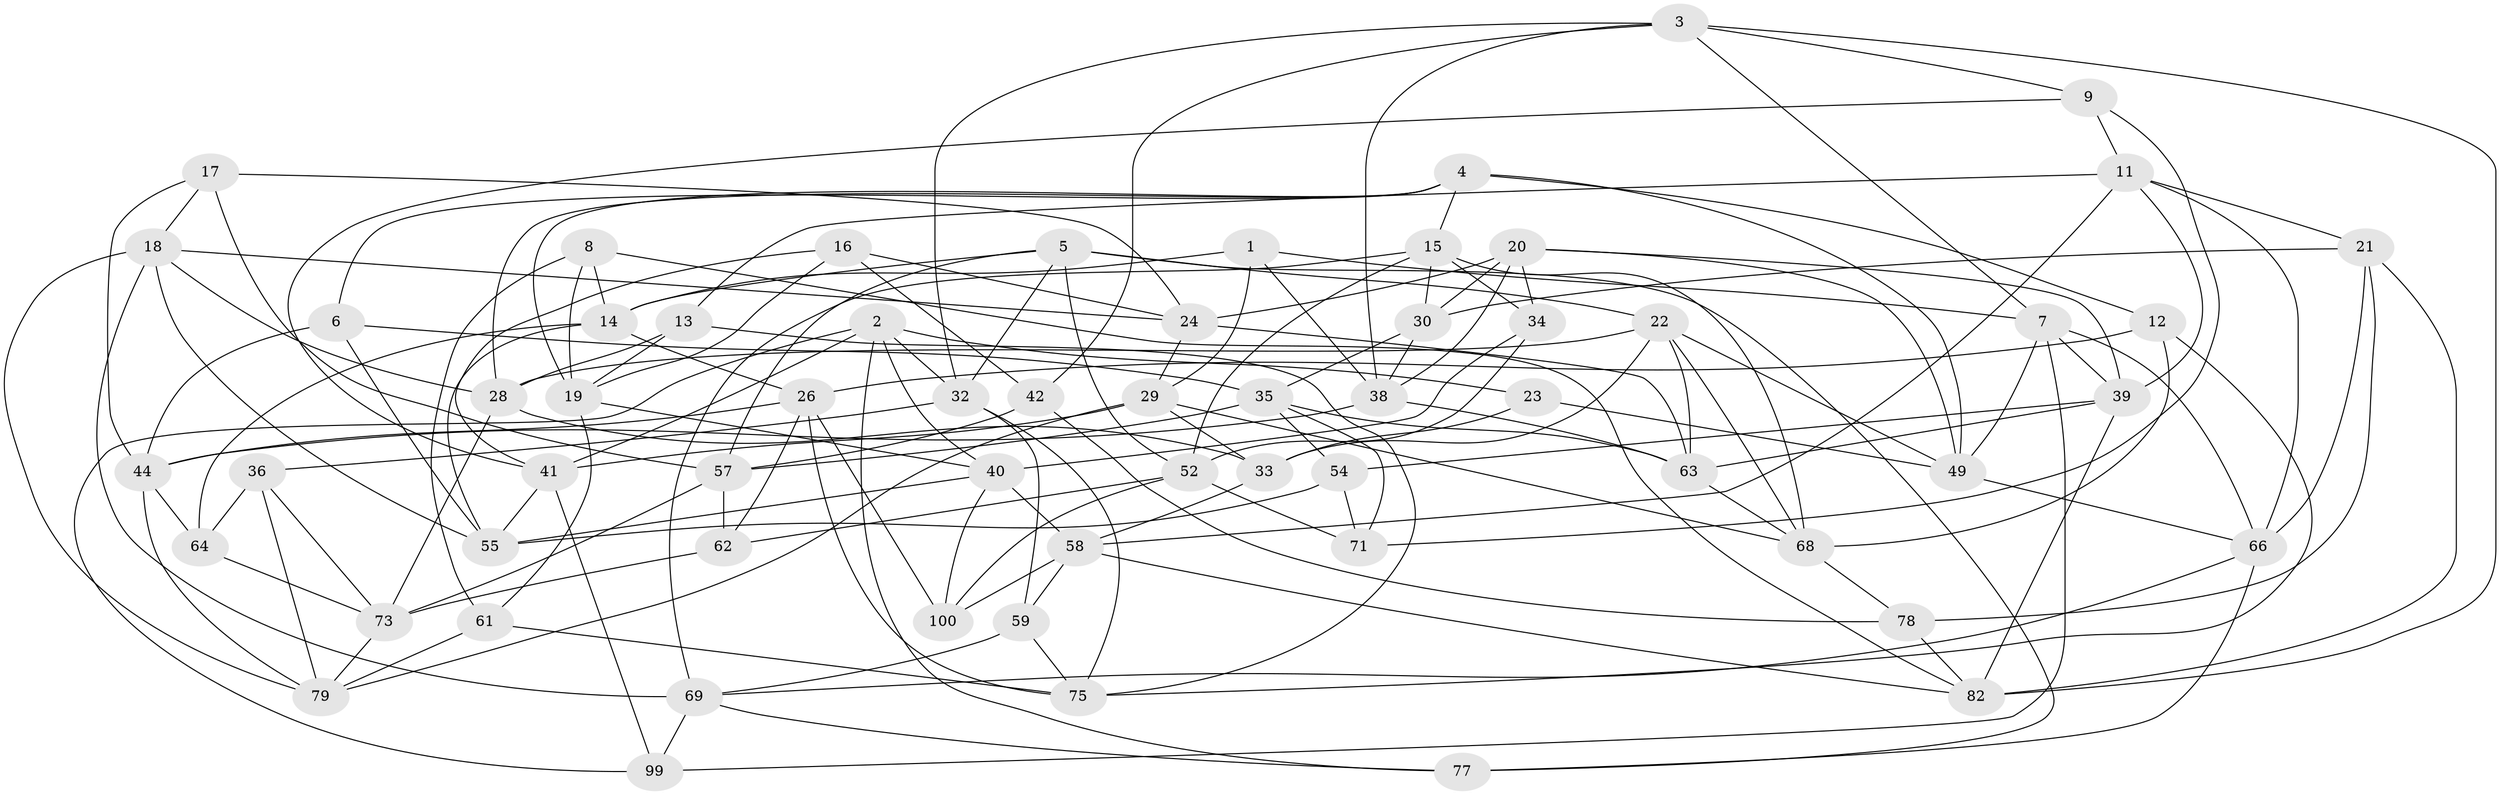 // original degree distribution, {4: 1.0}
// Generated by graph-tools (version 1.1) at 2025/11/02/21/25 10:11:16]
// undirected, 61 vertices, 159 edges
graph export_dot {
graph [start="1"]
  node [color=gray90,style=filled];
  1;
  2 [super="+98"];
  3 [super="+88"];
  4 [super="+48"];
  5 [super="+10"];
  6;
  7 [super="+67"];
  8;
  9;
  11 [super="+27"];
  12;
  13;
  14 [super="+87"];
  15 [super="+91"];
  16;
  17;
  18 [super="+65"];
  19 [super="+47"];
  20 [super="+31"];
  21 [super="+46"];
  22 [super="+25"];
  23;
  24 [super="+89"];
  26 [super="+70"];
  28 [super="+51"];
  29 [super="+37"];
  30 [super="+43"];
  32 [super="+50"];
  33 [super="+84"];
  34;
  35 [super="+92"];
  36;
  38 [super="+80"];
  39 [super="+83"];
  40 [super="+95"];
  41 [super="+56"];
  42;
  44 [super="+45"];
  49 [super="+76"];
  52 [super="+53"];
  54;
  55 [super="+74"];
  57 [super="+60"];
  58 [super="+85"];
  59;
  61;
  62;
  63 [super="+94"];
  64;
  66 [super="+72"];
  68 [super="+97"];
  69 [super="+96"];
  71;
  73 [super="+93"];
  75 [super="+90"];
  77;
  78;
  79 [super="+81"];
  82 [super="+86"];
  99;
  100;
  1 -- 7;
  1 -- 14;
  1 -- 29;
  1 -- 38;
  2 -- 23;
  2 -- 32;
  2 -- 77;
  2 -- 40;
  2 -- 41;
  2 -- 99;
  3 -- 82;
  3 -- 32;
  3 -- 9;
  3 -- 42;
  3 -- 7;
  3 -- 38;
  4 -- 12;
  4 -- 49;
  4 -- 6;
  4 -- 28;
  4 -- 19;
  4 -- 15;
  5 -- 22;
  5 -- 52;
  5 -- 14;
  5 -- 32;
  5 -- 77;
  5 -- 57;
  6 -- 35;
  6 -- 44;
  6 -- 55;
  7 -- 66;
  7 -- 39;
  7 -- 99;
  7 -- 49;
  8 -- 61;
  8 -- 14;
  8 -- 19;
  8 -- 82;
  9 -- 11;
  9 -- 71;
  9 -- 41;
  11 -- 13;
  11 -- 21;
  11 -- 39;
  11 -- 58;
  11 -- 66;
  12 -- 75;
  12 -- 68;
  12 -- 26;
  13 -- 75;
  13 -- 28;
  13 -- 19;
  14 -- 55;
  14 -- 64;
  14 -- 26;
  15 -- 34;
  15 -- 30;
  15 -- 52;
  15 -- 68;
  15 -- 69;
  16 -- 19;
  16 -- 42;
  16 -- 24;
  16 -- 41;
  17 -- 18;
  17 -- 44;
  17 -- 24;
  17 -- 57;
  18 -- 79;
  18 -- 69;
  18 -- 24;
  18 -- 28;
  18 -- 55;
  19 -- 61;
  19 -- 40;
  20 -- 39;
  20 -- 34;
  20 -- 30;
  20 -- 24;
  20 -- 49;
  20 -- 38;
  21 -- 78;
  21 -- 30 [weight=2];
  21 -- 66;
  21 -- 82;
  22 -- 49;
  22 -- 33;
  22 -- 28;
  22 -- 63;
  22 -- 68;
  23 -- 49;
  23 -- 33 [weight=2];
  24 -- 29;
  24 -- 63;
  26 -- 100;
  26 -- 44;
  26 -- 75;
  26 -- 62;
  28 -- 33;
  28 -- 73;
  29 -- 41;
  29 -- 33;
  29 -- 68;
  29 -- 79;
  30 -- 35;
  30 -- 38;
  32 -- 59;
  32 -- 36;
  32 -- 75;
  33 -- 58;
  34 -- 40;
  34 -- 52;
  35 -- 71;
  35 -- 57;
  35 -- 54;
  35 -- 63;
  36 -- 64;
  36 -- 79;
  36 -- 73;
  38 -- 63;
  38 -- 44;
  39 -- 82;
  39 -- 63;
  39 -- 54;
  40 -- 100;
  40 -- 58;
  40 -- 55;
  41 -- 55;
  41 -- 99;
  42 -- 57;
  42 -- 78;
  44 -- 64;
  44 -- 79;
  49 -- 66;
  52 -- 71;
  52 -- 100;
  52 -- 62;
  54 -- 55;
  54 -- 71;
  57 -- 73;
  57 -- 62;
  58 -- 59;
  58 -- 100;
  58 -- 82;
  59 -- 75;
  59 -- 69;
  61 -- 75;
  61 -- 79;
  62 -- 73;
  63 -- 68;
  64 -- 73;
  66 -- 77;
  66 -- 69;
  68 -- 78;
  69 -- 99;
  69 -- 77;
  73 -- 79;
  78 -- 82;
}
